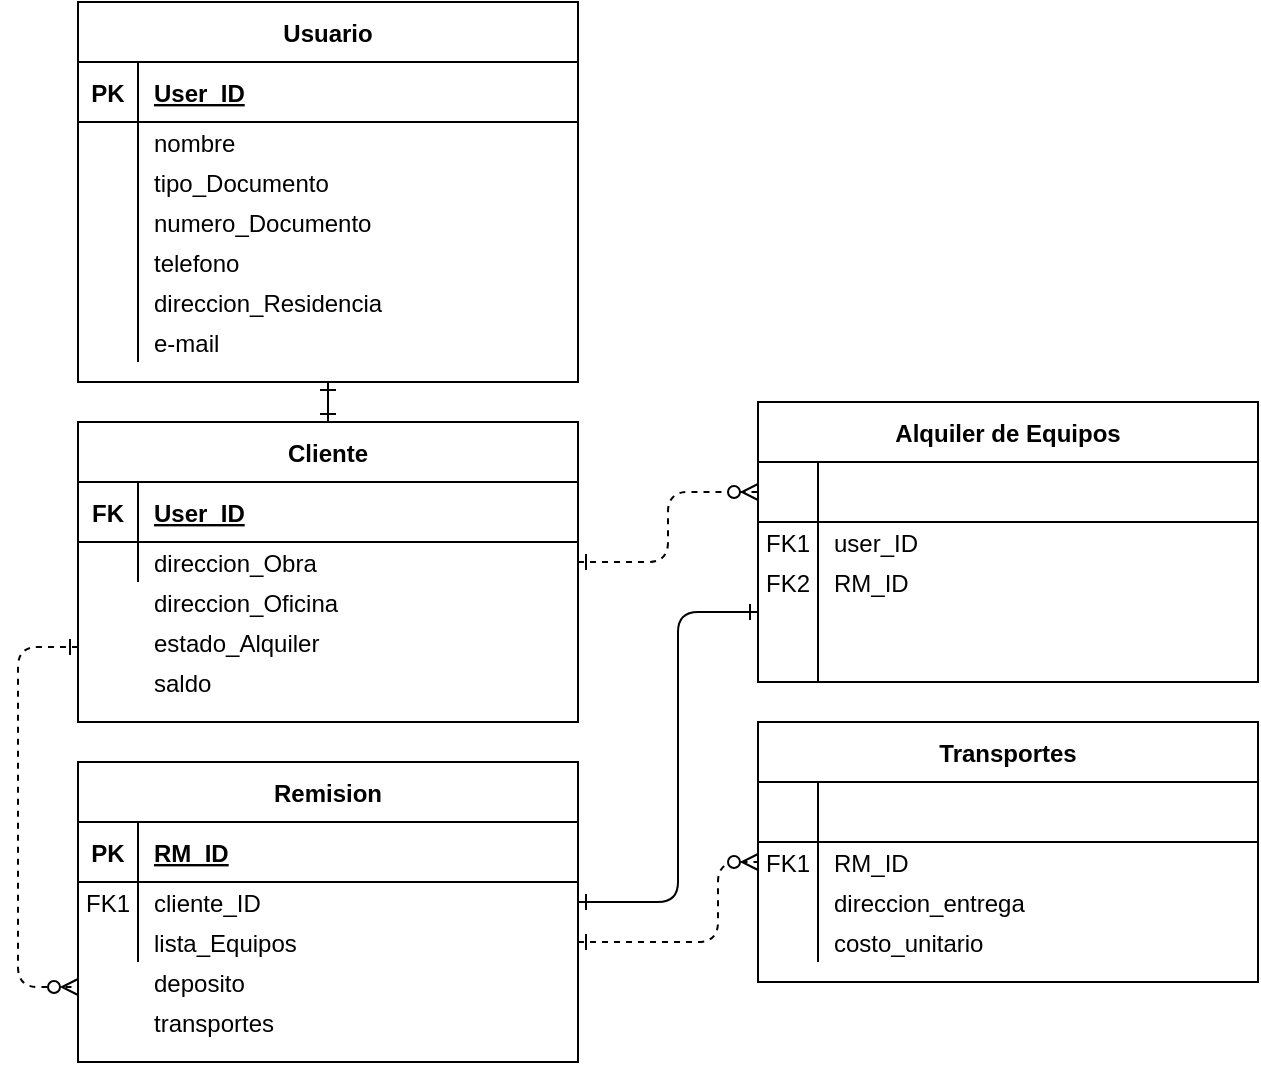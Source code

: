 <mxfile version="13.10.1" type="github">
  <diagram id="R2lEEEUBdFMjLlhIrx00" name="Page-1">
    <mxGraphModel dx="868" dy="1551" grid="1" gridSize="10" guides="1" tooltips="1" connect="1" arrows="1" fold="1" page="1" pageScale="1" pageWidth="850" pageHeight="1100" math="0" shadow="0" extFonts="Permanent Marker^https://fonts.googleapis.com/css?family=Permanent+Marker">
      <root>
        <mxCell id="0" />
        <mxCell id="1" parent="0" />
        <mxCell id="C-vyLk0tnHw3VtMMgP7b-1" value="" style="edgeStyle=elbowEdgeStyle;endArrow=ERzeroToMany;startArrow=ERone;endFill=1;startFill=0;dashed=1;entryX=0;entryY=0.5;entryDx=0;entryDy=0;exitX=1;exitY=0.5;exitDx=0;exitDy=0;" parent="1" source="C-vyLk0tnHw3VtMMgP7b-27" edge="1" target="x4IGlbJCDHWKpCq_cEM8-6">
          <mxGeometry width="100" height="100" relative="1" as="geometry">
            <mxPoint x="380" y="220" as="sourcePoint" />
            <mxPoint x="450" y="195" as="targetPoint" />
          </mxGeometry>
        </mxCell>
        <mxCell id="C-vyLk0tnHw3VtMMgP7b-13" value="Transportes" style="shape=table;startSize=30;container=1;collapsible=1;childLayout=tableLayout;fixedRows=1;rowLines=0;fontStyle=1;align=center;resizeLast=1;" parent="1" vertex="1">
          <mxGeometry x="460" y="270" width="250" height="130" as="geometry" />
        </mxCell>
        <mxCell id="C-vyLk0tnHw3VtMMgP7b-14" value="" style="shape=partialRectangle;collapsible=0;dropTarget=0;pointerEvents=0;fillColor=none;points=[[0,0.5],[1,0.5]];portConstraint=eastwest;top=0;left=0;right=0;bottom=1;" parent="C-vyLk0tnHw3VtMMgP7b-13" vertex="1">
          <mxGeometry y="30" width="250" height="30" as="geometry" />
        </mxCell>
        <mxCell id="C-vyLk0tnHw3VtMMgP7b-15" value="" style="shape=partialRectangle;overflow=hidden;connectable=0;fillColor=none;top=0;left=0;bottom=0;right=0;fontStyle=1;" parent="C-vyLk0tnHw3VtMMgP7b-14" vertex="1">
          <mxGeometry width="30" height="30" as="geometry" />
        </mxCell>
        <mxCell id="C-vyLk0tnHw3VtMMgP7b-16" value="" style="shape=partialRectangle;overflow=hidden;connectable=0;fillColor=none;top=0;left=0;bottom=0;right=0;align=left;spacingLeft=6;fontStyle=5;" parent="C-vyLk0tnHw3VtMMgP7b-14" vertex="1">
          <mxGeometry x="30" width="220" height="30" as="geometry" />
        </mxCell>
        <mxCell id="C-vyLk0tnHw3VtMMgP7b-17" value="" style="shape=partialRectangle;collapsible=0;dropTarget=0;pointerEvents=0;fillColor=none;points=[[0,0.5],[1,0.5]];portConstraint=eastwest;top=0;left=0;right=0;bottom=0;" parent="C-vyLk0tnHw3VtMMgP7b-13" vertex="1">
          <mxGeometry y="60" width="250" height="20" as="geometry" />
        </mxCell>
        <mxCell id="C-vyLk0tnHw3VtMMgP7b-18" value="FK1" style="shape=partialRectangle;overflow=hidden;connectable=0;fillColor=none;top=0;left=0;bottom=0;right=0;" parent="C-vyLk0tnHw3VtMMgP7b-17" vertex="1">
          <mxGeometry width="30" height="20" as="geometry" />
        </mxCell>
        <mxCell id="C-vyLk0tnHw3VtMMgP7b-19" value="RM_ID" style="shape=partialRectangle;overflow=hidden;connectable=0;fillColor=none;top=0;left=0;bottom=0;right=0;align=left;spacingLeft=6;" parent="C-vyLk0tnHw3VtMMgP7b-17" vertex="1">
          <mxGeometry x="30" width="220" height="20" as="geometry" />
        </mxCell>
        <mxCell id="C-vyLk0tnHw3VtMMgP7b-20" value="" style="shape=partialRectangle;collapsible=0;dropTarget=0;pointerEvents=0;fillColor=none;points=[[0,0.5],[1,0.5]];portConstraint=eastwest;top=0;left=0;right=0;bottom=0;" parent="C-vyLk0tnHw3VtMMgP7b-13" vertex="1">
          <mxGeometry y="80" width="250" height="20" as="geometry" />
        </mxCell>
        <mxCell id="C-vyLk0tnHw3VtMMgP7b-21" value="" style="shape=partialRectangle;overflow=hidden;connectable=0;fillColor=none;top=0;left=0;bottom=0;right=0;" parent="C-vyLk0tnHw3VtMMgP7b-20" vertex="1">
          <mxGeometry width="30" height="20" as="geometry" />
        </mxCell>
        <mxCell id="C-vyLk0tnHw3VtMMgP7b-22" value="direccion_entrega" style="shape=partialRectangle;overflow=hidden;connectable=0;fillColor=none;top=0;left=0;bottom=0;right=0;align=left;spacingLeft=6;" parent="C-vyLk0tnHw3VtMMgP7b-20" vertex="1">
          <mxGeometry x="30" width="220" height="20" as="geometry" />
        </mxCell>
        <mxCell id="b7qujc3QgQlARMlM-PAf-1" value="" style="shape=partialRectangle;collapsible=0;dropTarget=0;pointerEvents=0;fillColor=none;points=[[0,0.5],[1,0.5]];portConstraint=eastwest;top=0;left=0;right=0;bottom=0;" vertex="1" parent="C-vyLk0tnHw3VtMMgP7b-13">
          <mxGeometry y="100" width="250" height="20" as="geometry" />
        </mxCell>
        <mxCell id="b7qujc3QgQlARMlM-PAf-2" value="" style="shape=partialRectangle;overflow=hidden;connectable=0;fillColor=none;top=0;left=0;bottom=0;right=0;" vertex="1" parent="b7qujc3QgQlARMlM-PAf-1">
          <mxGeometry width="30" height="20" as="geometry" />
        </mxCell>
        <mxCell id="b7qujc3QgQlARMlM-PAf-3" value="costo_unitario" style="shape=partialRectangle;overflow=hidden;connectable=0;fillColor=none;top=0;left=0;bottom=0;right=0;align=left;spacingLeft=6;" vertex="1" parent="b7qujc3QgQlARMlM-PAf-1">
          <mxGeometry x="30" width="220" height="20" as="geometry" />
        </mxCell>
        <mxCell id="C-vyLk0tnHw3VtMMgP7b-23" value="Cliente" style="shape=table;startSize=30;container=1;collapsible=1;childLayout=tableLayout;fixedRows=1;rowLines=0;fontStyle=1;align=center;resizeLast=1;gradientColor=#ffffff;" parent="1" vertex="1">
          <mxGeometry x="120" y="120" width="250" height="150" as="geometry" />
        </mxCell>
        <mxCell id="C-vyLk0tnHw3VtMMgP7b-24" value="" style="shape=partialRectangle;collapsible=0;dropTarget=0;pointerEvents=0;fillColor=none;points=[[0,0.5],[1,0.5]];portConstraint=eastwest;top=0;left=0;right=0;bottom=1;" parent="C-vyLk0tnHw3VtMMgP7b-23" vertex="1">
          <mxGeometry y="30" width="250" height="30" as="geometry" />
        </mxCell>
        <mxCell id="C-vyLk0tnHw3VtMMgP7b-25" value="FK" style="shape=partialRectangle;overflow=hidden;connectable=0;fillColor=none;top=0;left=0;bottom=0;right=0;fontStyle=1;" parent="C-vyLk0tnHw3VtMMgP7b-24" vertex="1">
          <mxGeometry width="30" height="30" as="geometry" />
        </mxCell>
        <mxCell id="C-vyLk0tnHw3VtMMgP7b-26" value="User_ID" style="shape=partialRectangle;overflow=hidden;connectable=0;fillColor=none;top=0;left=0;bottom=0;right=0;align=left;spacingLeft=6;fontStyle=5;" parent="C-vyLk0tnHw3VtMMgP7b-24" vertex="1">
          <mxGeometry x="30" width="220" height="30" as="geometry" />
        </mxCell>
        <mxCell id="C-vyLk0tnHw3VtMMgP7b-27" value="" style="shape=partialRectangle;collapsible=0;dropTarget=0;pointerEvents=0;fillColor=none;points=[[0,0.5],[1,0.5]];portConstraint=eastwest;top=0;left=0;right=0;bottom=0;" parent="C-vyLk0tnHw3VtMMgP7b-23" vertex="1">
          <mxGeometry y="60" width="250" height="20" as="geometry" />
        </mxCell>
        <mxCell id="C-vyLk0tnHw3VtMMgP7b-28" value="" style="shape=partialRectangle;overflow=hidden;connectable=0;fillColor=none;top=0;left=0;bottom=0;right=0;" parent="C-vyLk0tnHw3VtMMgP7b-27" vertex="1">
          <mxGeometry width="30" height="20" as="geometry" />
        </mxCell>
        <mxCell id="C-vyLk0tnHw3VtMMgP7b-29" value="direccion_Obra" style="shape=partialRectangle;overflow=hidden;connectable=0;fillColor=none;top=0;left=0;bottom=0;right=0;align=left;spacingLeft=6;" parent="C-vyLk0tnHw3VtMMgP7b-27" vertex="1">
          <mxGeometry x="30" width="220" height="20" as="geometry" />
        </mxCell>
        <object label="Alquiler de Equipos" placeholders="1" id="x4IGlbJCDHWKpCq_cEM8-5">
          <mxCell style="shape=table;startSize=30;container=1;collapsible=1;childLayout=tableLayout;fixedRows=1;rowLines=0;fontStyle=1;align=center;resizeLast=1;" parent="1" vertex="1">
            <mxGeometry x="460" y="110" width="250" height="140" as="geometry" />
          </mxCell>
        </object>
        <mxCell id="x4IGlbJCDHWKpCq_cEM8-6" value="" style="shape=partialRectangle;collapsible=0;dropTarget=0;pointerEvents=0;fillColor=none;points=[[0,0.5],[1,0.5]];portConstraint=eastwest;top=0;left=0;right=0;bottom=1;" parent="x4IGlbJCDHWKpCq_cEM8-5" vertex="1">
          <mxGeometry y="30" width="250" height="30" as="geometry" />
        </mxCell>
        <mxCell id="x4IGlbJCDHWKpCq_cEM8-7" value="" style="shape=partialRectangle;overflow=hidden;connectable=0;fillColor=none;top=0;left=0;bottom=0;right=0;fontStyle=1;" parent="x4IGlbJCDHWKpCq_cEM8-6" vertex="1">
          <mxGeometry width="30" height="30" as="geometry" />
        </mxCell>
        <mxCell id="x4IGlbJCDHWKpCq_cEM8-8" value="" style="shape=partialRectangle;overflow=hidden;connectable=0;fillColor=none;top=0;left=0;bottom=0;right=0;align=left;spacingLeft=6;fontStyle=5;" parent="x4IGlbJCDHWKpCq_cEM8-6" vertex="1">
          <mxGeometry x="30" width="220" height="30" as="geometry" />
        </mxCell>
        <mxCell id="b7qujc3QgQlARMlM-PAf-9" value="" style="shape=partialRectangle;collapsible=0;dropTarget=0;pointerEvents=0;fillColor=none;points=[[0,0.5],[1,0.5]];portConstraint=eastwest;top=0;left=0;right=0;bottom=0;" vertex="1" parent="x4IGlbJCDHWKpCq_cEM8-5">
          <mxGeometry y="60" width="250" height="20" as="geometry" />
        </mxCell>
        <mxCell id="b7qujc3QgQlARMlM-PAf-10" value="FK1" style="shape=partialRectangle;overflow=hidden;connectable=0;fillColor=none;top=0;left=0;bottom=0;right=0;" vertex="1" parent="b7qujc3QgQlARMlM-PAf-9">
          <mxGeometry width="30" height="20" as="geometry" />
        </mxCell>
        <mxCell id="b7qujc3QgQlARMlM-PAf-11" value="user_ID" style="shape=partialRectangle;overflow=hidden;connectable=0;fillColor=none;top=0;left=0;bottom=0;right=0;align=left;spacingLeft=6;" vertex="1" parent="b7qujc3QgQlARMlM-PAf-9">
          <mxGeometry x="30" width="220" height="20" as="geometry" />
        </mxCell>
        <mxCell id="x4IGlbJCDHWKpCq_cEM8-9" value="" style="shape=partialRectangle;collapsible=0;dropTarget=0;pointerEvents=0;fillColor=none;points=[[0,0.5],[1,0.5]];portConstraint=eastwest;top=0;left=0;right=0;bottom=0;" parent="x4IGlbJCDHWKpCq_cEM8-5" vertex="1">
          <mxGeometry y="80" width="250" height="20" as="geometry" />
        </mxCell>
        <mxCell id="x4IGlbJCDHWKpCq_cEM8-10" value="FK2" style="shape=partialRectangle;overflow=hidden;connectable=0;fillColor=none;top=0;left=0;bottom=0;right=0;" parent="x4IGlbJCDHWKpCq_cEM8-9" vertex="1">
          <mxGeometry width="30" height="20" as="geometry" />
        </mxCell>
        <mxCell id="x4IGlbJCDHWKpCq_cEM8-11" value="RM_ID" style="shape=partialRectangle;overflow=hidden;connectable=0;fillColor=none;top=0;left=0;bottom=0;right=0;align=left;spacingLeft=6;" parent="x4IGlbJCDHWKpCq_cEM8-9" vertex="1">
          <mxGeometry x="30" width="220" height="20" as="geometry" />
        </mxCell>
        <mxCell id="x4IGlbJCDHWKpCq_cEM8-12" value="" style="shape=partialRectangle;collapsible=0;dropTarget=0;pointerEvents=0;fillColor=none;points=[[0,0.5],[1,0.5]];portConstraint=eastwest;top=0;left=0;right=0;bottom=0;" parent="x4IGlbJCDHWKpCq_cEM8-5" vertex="1">
          <mxGeometry y="100" width="250" height="20" as="geometry" />
        </mxCell>
        <mxCell id="x4IGlbJCDHWKpCq_cEM8-13" value="" style="shape=partialRectangle;overflow=hidden;connectable=0;fillColor=none;top=0;left=0;bottom=0;right=0;" parent="x4IGlbJCDHWKpCq_cEM8-12" vertex="1">
          <mxGeometry width="30" height="20" as="geometry" />
        </mxCell>
        <mxCell id="x4IGlbJCDHWKpCq_cEM8-14" value="" style="shape=partialRectangle;overflow=hidden;connectable=0;fillColor=none;top=0;left=0;bottom=0;right=0;align=left;spacingLeft=6;" parent="x4IGlbJCDHWKpCq_cEM8-12" vertex="1">
          <mxGeometry x="30" width="220" height="20" as="geometry" />
        </mxCell>
        <mxCell id="b7qujc3QgQlARMlM-PAf-6" value="" style="shape=partialRectangle;collapsible=0;dropTarget=0;pointerEvents=0;fillColor=none;points=[[0,0.5],[1,0.5]];portConstraint=eastwest;top=0;left=0;right=0;bottom=0;" vertex="1" parent="x4IGlbJCDHWKpCq_cEM8-5">
          <mxGeometry y="120" width="250" height="20" as="geometry" />
        </mxCell>
        <mxCell id="b7qujc3QgQlARMlM-PAf-7" value="" style="shape=partialRectangle;overflow=hidden;connectable=0;fillColor=none;top=0;left=0;bottom=0;right=0;" vertex="1" parent="b7qujc3QgQlARMlM-PAf-6">
          <mxGeometry width="30" height="20" as="geometry" />
        </mxCell>
        <mxCell id="b7qujc3QgQlARMlM-PAf-8" value="" style="shape=partialRectangle;overflow=hidden;connectable=0;fillColor=none;top=0;left=0;bottom=0;right=0;align=left;spacingLeft=6;" vertex="1" parent="b7qujc3QgQlARMlM-PAf-6">
          <mxGeometry x="30" width="220" height="20" as="geometry" />
        </mxCell>
        <mxCell id="x4IGlbJCDHWKpCq_cEM8-15" value="direccion_Oficina" style="shape=partialRectangle;overflow=hidden;connectable=0;fillColor=none;top=0;left=0;bottom=0;right=0;align=left;spacingLeft=6;" parent="1" vertex="1">
          <mxGeometry x="150" y="200" width="220" height="20" as="geometry" />
        </mxCell>
        <mxCell id="x4IGlbJCDHWKpCq_cEM8-16" value="estado_Alquiler" style="shape=partialRectangle;overflow=hidden;connectable=0;fillColor=none;top=0;left=0;bottom=0;right=0;align=left;spacingLeft=6;" parent="1" vertex="1">
          <mxGeometry x="150" y="220" width="220" height="20" as="geometry" />
        </mxCell>
        <mxCell id="x4IGlbJCDHWKpCq_cEM8-17" value="saldo" style="shape=partialRectangle;overflow=hidden;connectable=0;fillColor=none;top=0;left=0;bottom=0;right=0;align=left;spacingLeft=6;" parent="1" vertex="1">
          <mxGeometry x="150" y="240" width="220" height="20" as="geometry" />
        </mxCell>
        <mxCell id="x4IGlbJCDHWKpCq_cEM8-18" value="Remision" style="shape=table;startSize=30;container=1;collapsible=1;childLayout=tableLayout;fixedRows=1;rowLines=0;fontStyle=1;align=center;resizeLast=1;" parent="1" vertex="1">
          <mxGeometry x="120" y="290" width="250" height="150" as="geometry" />
        </mxCell>
        <mxCell id="x4IGlbJCDHWKpCq_cEM8-19" value="" style="shape=partialRectangle;collapsible=0;dropTarget=0;pointerEvents=0;fillColor=none;points=[[0,0.5],[1,0.5]];portConstraint=eastwest;top=0;left=0;right=0;bottom=1;" parent="x4IGlbJCDHWKpCq_cEM8-18" vertex="1">
          <mxGeometry y="30" width="250" height="30" as="geometry" />
        </mxCell>
        <mxCell id="x4IGlbJCDHWKpCq_cEM8-20" value="PK" style="shape=partialRectangle;overflow=hidden;connectable=0;fillColor=none;top=0;left=0;bottom=0;right=0;fontStyle=1;" parent="x4IGlbJCDHWKpCq_cEM8-19" vertex="1">
          <mxGeometry width="30" height="30" as="geometry" />
        </mxCell>
        <mxCell id="x4IGlbJCDHWKpCq_cEM8-21" value="RM_ID" style="shape=partialRectangle;overflow=hidden;connectable=0;fillColor=none;top=0;left=0;bottom=0;right=0;align=left;spacingLeft=6;fontStyle=5;" parent="x4IGlbJCDHWKpCq_cEM8-19" vertex="1">
          <mxGeometry x="30" width="220" height="30" as="geometry" />
        </mxCell>
        <mxCell id="x4IGlbJCDHWKpCq_cEM8-22" value="" style="shape=partialRectangle;collapsible=0;dropTarget=0;pointerEvents=0;fillColor=none;points=[[0,0.5],[1,0.5]];portConstraint=eastwest;top=0;left=0;right=0;bottom=0;" parent="x4IGlbJCDHWKpCq_cEM8-18" vertex="1">
          <mxGeometry y="60" width="250" height="20" as="geometry" />
        </mxCell>
        <mxCell id="x4IGlbJCDHWKpCq_cEM8-23" value="FK1" style="shape=partialRectangle;overflow=hidden;connectable=0;fillColor=none;top=0;left=0;bottom=0;right=0;" parent="x4IGlbJCDHWKpCq_cEM8-22" vertex="1">
          <mxGeometry width="30" height="20" as="geometry" />
        </mxCell>
        <mxCell id="x4IGlbJCDHWKpCq_cEM8-24" value="cliente_ID" style="shape=partialRectangle;overflow=hidden;connectable=0;fillColor=none;top=0;left=0;bottom=0;right=0;align=left;spacingLeft=6;" parent="x4IGlbJCDHWKpCq_cEM8-22" vertex="1">
          <mxGeometry x="30" width="220" height="20" as="geometry" />
        </mxCell>
        <mxCell id="x4IGlbJCDHWKpCq_cEM8-25" value="" style="shape=partialRectangle;collapsible=0;dropTarget=0;pointerEvents=0;fillColor=none;points=[[0,0.5],[1,0.5]];portConstraint=eastwest;top=0;left=0;right=0;bottom=0;" parent="x4IGlbJCDHWKpCq_cEM8-18" vertex="1">
          <mxGeometry y="80" width="250" height="20" as="geometry" />
        </mxCell>
        <mxCell id="x4IGlbJCDHWKpCq_cEM8-26" value="" style="shape=partialRectangle;overflow=hidden;connectable=0;fillColor=none;top=0;left=0;bottom=0;right=0;" parent="x4IGlbJCDHWKpCq_cEM8-25" vertex="1">
          <mxGeometry width="30" height="20" as="geometry" />
        </mxCell>
        <mxCell id="x4IGlbJCDHWKpCq_cEM8-27" value="lista_Equipos" style="shape=partialRectangle;overflow=hidden;connectable=0;fillColor=none;top=0;left=0;bottom=0;right=0;align=left;spacingLeft=6;" parent="x4IGlbJCDHWKpCq_cEM8-25" vertex="1">
          <mxGeometry x="30" width="220" height="20" as="geometry" />
        </mxCell>
        <mxCell id="x4IGlbJCDHWKpCq_cEM8-29" value="deposito" style="shape=partialRectangle;overflow=hidden;connectable=0;fillColor=none;top=0;left=0;bottom=0;right=0;align=left;spacingLeft=6;" parent="1" vertex="1">
          <mxGeometry x="150" y="390" width="220" height="20" as="geometry" />
        </mxCell>
        <mxCell id="x4IGlbJCDHWKpCq_cEM8-30" value="transportes" style="shape=partialRectangle;overflow=hidden;connectable=0;fillColor=none;top=0;left=0;bottom=0;right=0;align=left;spacingLeft=6;" parent="1" vertex="1">
          <mxGeometry x="150" y="410" width="220" height="20" as="geometry" />
        </mxCell>
        <mxCell id="x4IGlbJCDHWKpCq_cEM8-38" value="" style="edgeStyle=elbowEdgeStyle;fontSize=12;html=1;endArrow=ERzeroToMany;startArrow=ERone;entryX=0;entryY=0.75;entryDx=0;entryDy=0;exitX=0;exitY=0.75;exitDx=0;exitDy=0;startFill=0;dashed=1;endFill=1;" parent="1" source="C-vyLk0tnHw3VtMMgP7b-23" target="x4IGlbJCDHWKpCq_cEM8-18" edge="1">
          <mxGeometry width="100" height="100" relative="1" as="geometry">
            <mxPoint x="-10" y="220" as="sourcePoint" />
            <mxPoint x="90" y="295" as="targetPoint" />
            <Array as="points">
              <mxPoint x="90" y="320" />
            </Array>
          </mxGeometry>
        </mxCell>
        <mxCell id="x4IGlbJCDHWKpCq_cEM8-42" value="Usuario" style="shape=table;startSize=30;container=1;collapsible=1;childLayout=tableLayout;fixedRows=1;rowLines=0;fontStyle=1;align=center;resizeLast=1;gradientColor=#ffffff;" parent="1" vertex="1">
          <mxGeometry x="120" y="-90" width="250" height="190" as="geometry" />
        </mxCell>
        <mxCell id="x4IGlbJCDHWKpCq_cEM8-43" value="" style="shape=partialRectangle;collapsible=0;dropTarget=0;pointerEvents=0;fillColor=none;points=[[0,0.5],[1,0.5]];portConstraint=eastwest;top=0;left=0;right=0;bottom=1;" parent="x4IGlbJCDHWKpCq_cEM8-42" vertex="1">
          <mxGeometry y="30" width="250" height="30" as="geometry" />
        </mxCell>
        <mxCell id="x4IGlbJCDHWKpCq_cEM8-44" value="PK" style="shape=partialRectangle;overflow=hidden;connectable=0;fillColor=none;top=0;left=0;bottom=0;right=0;fontStyle=1;" parent="x4IGlbJCDHWKpCq_cEM8-43" vertex="1">
          <mxGeometry width="30" height="30" as="geometry" />
        </mxCell>
        <mxCell id="x4IGlbJCDHWKpCq_cEM8-45" value="User_ID" style="shape=partialRectangle;overflow=hidden;connectable=0;fillColor=none;top=0;left=0;bottom=0;right=0;align=left;spacingLeft=6;fontStyle=5;" parent="x4IGlbJCDHWKpCq_cEM8-43" vertex="1">
          <mxGeometry x="30" width="220" height="30" as="geometry" />
        </mxCell>
        <mxCell id="x4IGlbJCDHWKpCq_cEM8-49" value="" style="shape=partialRectangle;collapsible=0;dropTarget=0;pointerEvents=0;fillColor=none;points=[[0,0.5],[1,0.5]];portConstraint=eastwest;top=0;left=0;right=0;bottom=0;" parent="x4IGlbJCDHWKpCq_cEM8-42" vertex="1">
          <mxGeometry y="60" width="250" height="20" as="geometry" />
        </mxCell>
        <mxCell id="x4IGlbJCDHWKpCq_cEM8-50" value="" style="shape=partialRectangle;overflow=hidden;connectable=0;fillColor=none;top=0;left=0;bottom=0;right=0;" parent="x4IGlbJCDHWKpCq_cEM8-49" vertex="1">
          <mxGeometry width="30" height="20" as="geometry" />
        </mxCell>
        <mxCell id="x4IGlbJCDHWKpCq_cEM8-51" value="nombre" style="shape=partialRectangle;overflow=hidden;connectable=0;fillColor=none;top=0;left=0;bottom=0;right=0;align=left;spacingLeft=6;" parent="x4IGlbJCDHWKpCq_cEM8-49" vertex="1">
          <mxGeometry x="30" width="220" height="20" as="geometry" />
        </mxCell>
        <mxCell id="x4IGlbJCDHWKpCq_cEM8-52" value="" style="shape=partialRectangle;collapsible=0;dropTarget=0;pointerEvents=0;fillColor=none;points=[[0,0.5],[1,0.5]];portConstraint=eastwest;top=0;left=0;right=0;bottom=0;" parent="x4IGlbJCDHWKpCq_cEM8-42" vertex="1">
          <mxGeometry y="80" width="250" height="20" as="geometry" />
        </mxCell>
        <mxCell id="x4IGlbJCDHWKpCq_cEM8-53" value="" style="shape=partialRectangle;overflow=hidden;connectable=0;fillColor=none;top=0;left=0;bottom=0;right=0;" parent="x4IGlbJCDHWKpCq_cEM8-52" vertex="1">
          <mxGeometry width="30" height="20" as="geometry" />
        </mxCell>
        <mxCell id="x4IGlbJCDHWKpCq_cEM8-54" value="tipo_Documento" style="shape=partialRectangle;overflow=hidden;connectable=0;fillColor=none;top=0;left=0;bottom=0;right=0;align=left;spacingLeft=6;" parent="x4IGlbJCDHWKpCq_cEM8-52" vertex="1">
          <mxGeometry x="30" width="220" height="20" as="geometry" />
        </mxCell>
        <mxCell id="x4IGlbJCDHWKpCq_cEM8-46" value="" style="shape=partialRectangle;collapsible=0;dropTarget=0;pointerEvents=0;fillColor=none;points=[[0,0.5],[1,0.5]];portConstraint=eastwest;top=0;left=0;right=0;bottom=0;" parent="x4IGlbJCDHWKpCq_cEM8-42" vertex="1">
          <mxGeometry y="100" width="250" height="20" as="geometry" />
        </mxCell>
        <mxCell id="x4IGlbJCDHWKpCq_cEM8-47" value="" style="shape=partialRectangle;overflow=hidden;connectable=0;fillColor=none;top=0;left=0;bottom=0;right=0;" parent="x4IGlbJCDHWKpCq_cEM8-46" vertex="1">
          <mxGeometry width="30" height="20" as="geometry" />
        </mxCell>
        <mxCell id="x4IGlbJCDHWKpCq_cEM8-48" value="numero_Documento" style="shape=partialRectangle;overflow=hidden;connectable=0;fillColor=none;top=0;left=0;bottom=0;right=0;align=left;spacingLeft=6;" parent="x4IGlbJCDHWKpCq_cEM8-46" vertex="1">
          <mxGeometry x="30" width="220" height="20" as="geometry" />
        </mxCell>
        <mxCell id="x4IGlbJCDHWKpCq_cEM8-55" value="" style="shape=partialRectangle;collapsible=0;dropTarget=0;pointerEvents=0;fillColor=none;points=[[0,0.5],[1,0.5]];portConstraint=eastwest;top=0;left=0;right=0;bottom=0;" parent="x4IGlbJCDHWKpCq_cEM8-42" vertex="1">
          <mxGeometry y="120" width="250" height="20" as="geometry" />
        </mxCell>
        <mxCell id="x4IGlbJCDHWKpCq_cEM8-56" value="" style="shape=partialRectangle;overflow=hidden;connectable=0;fillColor=none;top=0;left=0;bottom=0;right=0;" parent="x4IGlbJCDHWKpCq_cEM8-55" vertex="1">
          <mxGeometry width="30" height="20" as="geometry" />
        </mxCell>
        <mxCell id="x4IGlbJCDHWKpCq_cEM8-57" value="telefono" style="shape=partialRectangle;overflow=hidden;connectable=0;fillColor=none;top=0;left=0;bottom=0;right=0;align=left;spacingLeft=6;" parent="x4IGlbJCDHWKpCq_cEM8-55" vertex="1">
          <mxGeometry x="30" width="220" height="20" as="geometry" />
        </mxCell>
        <mxCell id="x4IGlbJCDHWKpCq_cEM8-58" value="" style="shape=partialRectangle;collapsible=0;dropTarget=0;pointerEvents=0;fillColor=none;points=[[0,0.5],[1,0.5]];portConstraint=eastwest;top=0;left=0;right=0;bottom=0;" parent="x4IGlbJCDHWKpCq_cEM8-42" vertex="1">
          <mxGeometry y="140" width="250" height="20" as="geometry" />
        </mxCell>
        <mxCell id="x4IGlbJCDHWKpCq_cEM8-59" value="" style="shape=partialRectangle;overflow=hidden;connectable=0;fillColor=none;top=0;left=0;bottom=0;right=0;" parent="x4IGlbJCDHWKpCq_cEM8-58" vertex="1">
          <mxGeometry width="30" height="20" as="geometry" />
        </mxCell>
        <mxCell id="x4IGlbJCDHWKpCq_cEM8-60" value="direccion_Residencia" style="shape=partialRectangle;overflow=hidden;connectable=0;fillColor=none;top=0;left=0;bottom=0;right=0;align=left;spacingLeft=6;" parent="x4IGlbJCDHWKpCq_cEM8-58" vertex="1">
          <mxGeometry x="30" width="220" height="20" as="geometry" />
        </mxCell>
        <mxCell id="x4IGlbJCDHWKpCq_cEM8-61" value="" style="shape=partialRectangle;collapsible=0;dropTarget=0;pointerEvents=0;fillColor=none;points=[[0,0.5],[1,0.5]];portConstraint=eastwest;top=0;left=0;right=0;bottom=0;" parent="x4IGlbJCDHWKpCq_cEM8-42" vertex="1">
          <mxGeometry y="160" width="250" height="20" as="geometry" />
        </mxCell>
        <mxCell id="x4IGlbJCDHWKpCq_cEM8-62" value="" style="shape=partialRectangle;overflow=hidden;connectable=0;fillColor=none;top=0;left=0;bottom=0;right=0;" parent="x4IGlbJCDHWKpCq_cEM8-61" vertex="1">
          <mxGeometry width="30" height="20" as="geometry" />
        </mxCell>
        <mxCell id="x4IGlbJCDHWKpCq_cEM8-63" value="e-mail" style="shape=partialRectangle;overflow=hidden;connectable=0;fillColor=none;top=0;left=0;bottom=0;right=0;align=left;spacingLeft=6;" parent="x4IGlbJCDHWKpCq_cEM8-61" vertex="1">
          <mxGeometry x="30" width="220" height="20" as="geometry" />
        </mxCell>
        <mxCell id="x4IGlbJCDHWKpCq_cEM8-65" value="" style="edgeStyle=elbowEdgeStyle;fontSize=12;html=1;endArrow=ERone;endFill=1;elbow=vertical;entryX=0.5;entryY=1;entryDx=0;entryDy=0;exitX=0.5;exitY=0;exitDx=0;exitDy=0;startArrow=ERone;startFill=0;" parent="1" source="C-vyLk0tnHw3VtMMgP7b-23" target="x4IGlbJCDHWKpCq_cEM8-42" edge="1">
          <mxGeometry width="100" height="100" relative="1" as="geometry">
            <mxPoint x="220" y="120" as="sourcePoint" />
            <mxPoint x="320" y="20" as="targetPoint" />
          </mxGeometry>
        </mxCell>
        <mxCell id="x4IGlbJCDHWKpCq_cEM8-66" value="" style="fontSize=12;html=1;endArrow=ERzeroToMany;startArrow=ERone;entryX=0;entryY=0.5;entryDx=0;entryDy=0;exitX=1;exitY=0.5;exitDx=0;exitDy=0;edgeStyle=elbowEdgeStyle;dashed=1;endFill=1;startFill=0;" parent="1" source="x4IGlbJCDHWKpCq_cEM8-25" target="C-vyLk0tnHw3VtMMgP7b-17" edge="1">
          <mxGeometry width="100" height="100" relative="1" as="geometry">
            <mxPoint x="270" y="380" as="sourcePoint" />
            <mxPoint x="370" y="280" as="targetPoint" />
            <Array as="points">
              <mxPoint x="440" y="370" />
            </Array>
          </mxGeometry>
        </mxCell>
        <mxCell id="b7qujc3QgQlARMlM-PAf-4" value="" style="edgeStyle=elbowEdgeStyle;fontSize=12;html=1;endArrow=ERone;startArrow=ERone;entryX=1;entryY=0.5;entryDx=0;entryDy=0;exitX=0;exitY=0.75;exitDx=0;exitDy=0;startFill=0;endFill=0;" edge="1" parent="1" source="x4IGlbJCDHWKpCq_cEM8-5" target="x4IGlbJCDHWKpCq_cEM8-22">
          <mxGeometry width="100" height="100" relative="1" as="geometry">
            <mxPoint x="700" y="170" as="sourcePoint" />
            <mxPoint x="700" y="350" as="targetPoint" />
            <Array as="points">
              <mxPoint x="420" y="360" />
            </Array>
          </mxGeometry>
        </mxCell>
      </root>
    </mxGraphModel>
  </diagram>
</mxfile>
